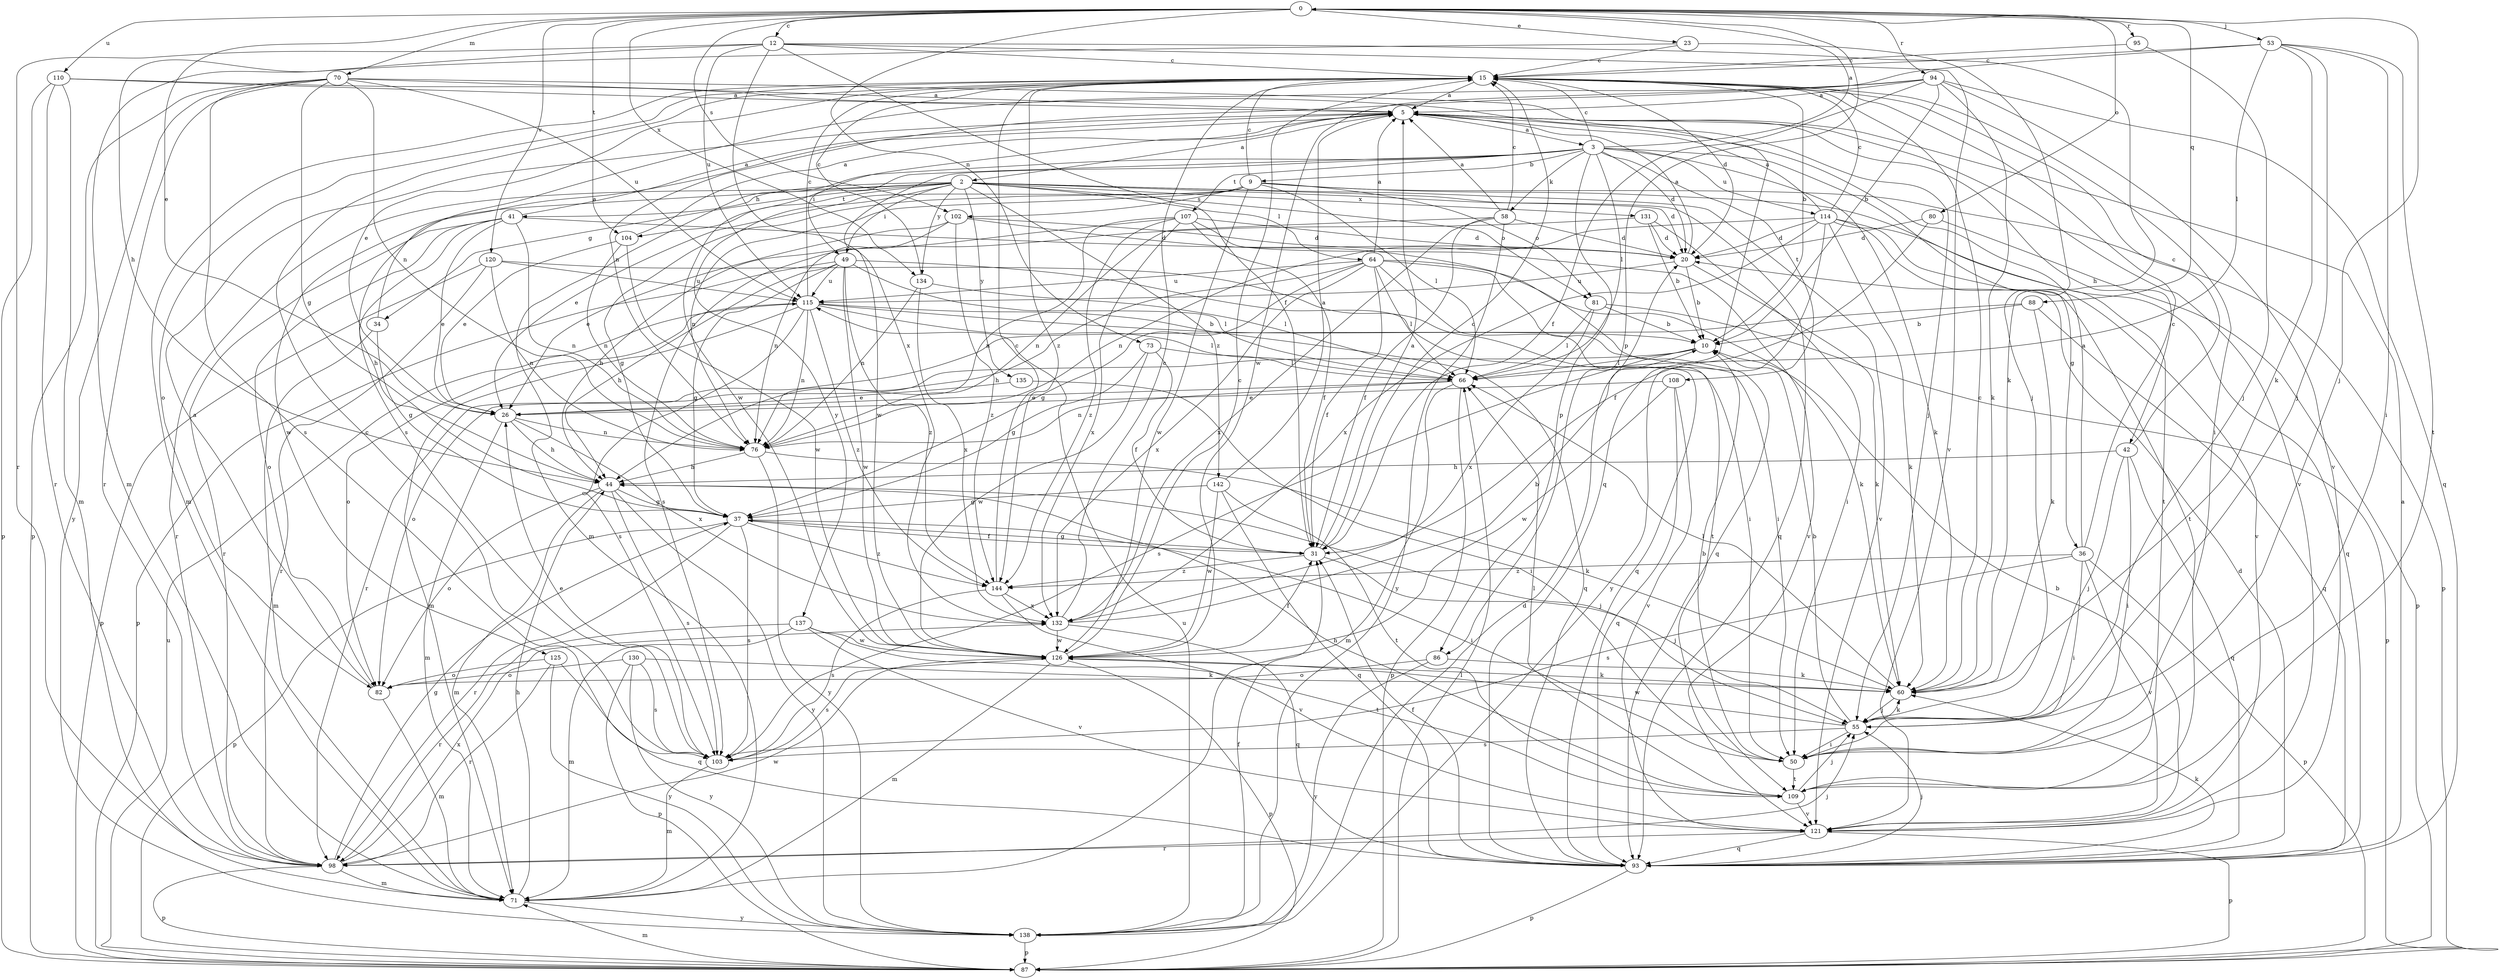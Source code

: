 strict digraph  {
0;
2;
3;
5;
9;
10;
12;
15;
20;
23;
26;
31;
34;
36;
37;
41;
42;
44;
49;
50;
53;
55;
58;
60;
64;
66;
70;
71;
73;
76;
80;
81;
82;
86;
87;
88;
93;
94;
95;
98;
102;
103;
104;
107;
108;
109;
110;
114;
115;
120;
121;
125;
126;
130;
131;
132;
134;
135;
137;
138;
142;
144;
0 -> 12  [label=c];
0 -> 23  [label=e];
0 -> 26  [label=e];
0 -> 53  [label=j];
0 -> 55  [label=j];
0 -> 70  [label=m];
0 -> 73  [label=n];
0 -> 80  [label=o];
0 -> 86  [label=p];
0 -> 88  [label=q];
0 -> 94  [label=r];
0 -> 95  [label=r];
0 -> 102  [label=s];
0 -> 104  [label=t];
0 -> 110  [label=u];
0 -> 120  [label=v];
0 -> 134  [label=x];
2 -> 20  [label=d];
2 -> 34  [label=g];
2 -> 41  [label=h];
2 -> 49  [label=i];
2 -> 64  [label=l];
2 -> 81  [label=o];
2 -> 93  [label=q];
2 -> 98  [label=r];
2 -> 104  [label=t];
2 -> 121  [label=v];
2 -> 125  [label=w];
2 -> 131  [label=x];
2 -> 134  [label=y];
2 -> 135  [label=y];
2 -> 137  [label=y];
2 -> 142  [label=z];
3 -> 0  [label=a];
3 -> 9  [label=b];
3 -> 15  [label=c];
3 -> 20  [label=d];
3 -> 36  [label=g];
3 -> 49  [label=i];
3 -> 58  [label=k];
3 -> 60  [label=k];
3 -> 66  [label=l];
3 -> 71  [label=m];
3 -> 86  [label=p];
3 -> 107  [label=t];
3 -> 108  [label=t];
3 -> 114  [label=u];
3 -> 126  [label=w];
5 -> 2  [label=a];
5 -> 3  [label=a];
5 -> 42  [label=h];
5 -> 121  [label=v];
5 -> 126  [label=w];
9 -> 15  [label=c];
9 -> 26  [label=e];
9 -> 37  [label=g];
9 -> 66  [label=l];
9 -> 76  [label=n];
9 -> 81  [label=o];
9 -> 87  [label=p];
9 -> 102  [label=s];
9 -> 109  [label=t];
9 -> 126  [label=w];
10 -> 66  [label=l];
10 -> 82  [label=o];
10 -> 103  [label=s];
12 -> 15  [label=c];
12 -> 31  [label=f];
12 -> 44  [label=h];
12 -> 60  [label=k];
12 -> 98  [label=r];
12 -> 115  [label=u];
12 -> 121  [label=v];
12 -> 132  [label=x];
15 -> 5  [label=a];
15 -> 10  [label=b];
15 -> 20  [label=d];
15 -> 26  [label=e];
15 -> 50  [label=i];
15 -> 71  [label=m];
15 -> 82  [label=o];
15 -> 144  [label=z];
20 -> 5  [label=a];
20 -> 10  [label=b];
20 -> 60  [label=k];
20 -> 115  [label=u];
23 -> 15  [label=c];
23 -> 55  [label=j];
23 -> 71  [label=m];
26 -> 44  [label=h];
26 -> 71  [label=m];
26 -> 76  [label=n];
26 -> 132  [label=x];
31 -> 5  [label=a];
31 -> 15  [label=c];
31 -> 37  [label=g];
31 -> 55  [label=j];
31 -> 144  [label=z];
34 -> 5  [label=a];
34 -> 37  [label=g];
34 -> 71  [label=m];
36 -> 5  [label=a];
36 -> 15  [label=c];
36 -> 50  [label=i];
36 -> 87  [label=p];
36 -> 103  [label=s];
36 -> 121  [label=v];
36 -> 144  [label=z];
37 -> 31  [label=f];
37 -> 50  [label=i];
37 -> 87  [label=p];
37 -> 98  [label=r];
37 -> 103  [label=s];
37 -> 144  [label=z];
41 -> 5  [label=a];
41 -> 20  [label=d];
41 -> 26  [label=e];
41 -> 44  [label=h];
41 -> 76  [label=n];
41 -> 82  [label=o];
41 -> 98  [label=r];
42 -> 15  [label=c];
42 -> 44  [label=h];
42 -> 50  [label=i];
42 -> 55  [label=j];
42 -> 93  [label=q];
44 -> 37  [label=g];
44 -> 55  [label=j];
44 -> 71  [label=m];
44 -> 82  [label=o];
44 -> 103  [label=s];
44 -> 138  [label=y];
49 -> 37  [label=g];
49 -> 44  [label=h];
49 -> 66  [label=l];
49 -> 87  [label=p];
49 -> 93  [label=q];
49 -> 115  [label=u];
49 -> 126  [label=w];
49 -> 144  [label=z];
50 -> 10  [label=b];
50 -> 109  [label=t];
53 -> 15  [label=c];
53 -> 50  [label=i];
53 -> 55  [label=j];
53 -> 60  [label=k];
53 -> 66  [label=l];
53 -> 109  [label=t];
53 -> 126  [label=w];
55 -> 10  [label=b];
55 -> 50  [label=i];
55 -> 60  [label=k];
55 -> 103  [label=s];
55 -> 126  [label=w];
58 -> 5  [label=a];
58 -> 15  [label=c];
58 -> 20  [label=d];
58 -> 31  [label=f];
58 -> 76  [label=n];
58 -> 132  [label=x];
58 -> 138  [label=y];
60 -> 15  [label=c];
60 -> 55  [label=j];
60 -> 66  [label=l];
64 -> 5  [label=a];
64 -> 31  [label=f];
64 -> 37  [label=g];
64 -> 44  [label=h];
64 -> 50  [label=i];
64 -> 60  [label=k];
64 -> 66  [label=l];
64 -> 109  [label=t];
64 -> 115  [label=u];
64 -> 132  [label=x];
66 -> 26  [label=e];
66 -> 71  [label=m];
66 -> 76  [label=n];
66 -> 87  [label=p];
70 -> 5  [label=a];
70 -> 37  [label=g];
70 -> 55  [label=j];
70 -> 76  [label=n];
70 -> 87  [label=p];
70 -> 98  [label=r];
70 -> 103  [label=s];
70 -> 115  [label=u];
70 -> 138  [label=y];
71 -> 44  [label=h];
71 -> 138  [label=y];
73 -> 31  [label=f];
73 -> 37  [label=g];
73 -> 66  [label=l];
73 -> 126  [label=w];
76 -> 44  [label=h];
76 -> 60  [label=k];
76 -> 138  [label=y];
80 -> 20  [label=d];
80 -> 31  [label=f];
80 -> 87  [label=p];
81 -> 10  [label=b];
81 -> 66  [label=l];
81 -> 87  [label=p];
81 -> 132  [label=x];
82 -> 5  [label=a];
82 -> 71  [label=m];
86 -> 60  [label=k];
86 -> 82  [label=o];
86 -> 138  [label=y];
87 -> 66  [label=l];
87 -> 71  [label=m];
87 -> 115  [label=u];
88 -> 10  [label=b];
88 -> 60  [label=k];
88 -> 93  [label=q];
88 -> 98  [label=r];
93 -> 5  [label=a];
93 -> 20  [label=d];
93 -> 31  [label=f];
93 -> 55  [label=j];
93 -> 60  [label=k];
93 -> 87  [label=p];
94 -> 5  [label=a];
94 -> 10  [label=b];
94 -> 31  [label=f];
94 -> 60  [label=k];
94 -> 76  [label=n];
94 -> 93  [label=q];
94 -> 103  [label=s];
94 -> 121  [label=v];
95 -> 15  [label=c];
95 -> 55  [label=j];
98 -> 37  [label=g];
98 -> 55  [label=j];
98 -> 71  [label=m];
98 -> 87  [label=p];
98 -> 126  [label=w];
98 -> 132  [label=x];
102 -> 20  [label=d];
102 -> 26  [label=e];
102 -> 76  [label=n];
102 -> 93  [label=q];
102 -> 144  [label=z];
103 -> 15  [label=c];
103 -> 26  [label=e];
103 -> 71  [label=m];
104 -> 5  [label=a];
104 -> 26  [label=e];
104 -> 76  [label=n];
104 -> 126  [label=w];
107 -> 20  [label=d];
107 -> 31  [label=f];
107 -> 44  [label=h];
107 -> 76  [label=n];
107 -> 121  [label=v];
107 -> 132  [label=x];
107 -> 144  [label=z];
108 -> 26  [label=e];
108 -> 93  [label=q];
108 -> 121  [label=v];
108 -> 126  [label=w];
109 -> 44  [label=h];
109 -> 55  [label=j];
109 -> 66  [label=l];
109 -> 121  [label=v];
110 -> 5  [label=a];
110 -> 71  [label=m];
110 -> 87  [label=p];
110 -> 93  [label=q];
110 -> 98  [label=r];
114 -> 5  [label=a];
114 -> 15  [label=c];
114 -> 20  [label=d];
114 -> 60  [label=k];
114 -> 76  [label=n];
114 -> 93  [label=q];
114 -> 109  [label=t];
114 -> 121  [label=v];
114 -> 132  [label=x];
114 -> 138  [label=y];
115 -> 10  [label=b];
115 -> 15  [label=c];
115 -> 66  [label=l];
115 -> 71  [label=m];
115 -> 76  [label=n];
115 -> 82  [label=o];
115 -> 93  [label=q];
115 -> 103  [label=s];
115 -> 144  [label=z];
120 -> 50  [label=i];
120 -> 76  [label=n];
120 -> 87  [label=p];
120 -> 98  [label=r];
120 -> 115  [label=u];
121 -> 10  [label=b];
121 -> 87  [label=p];
121 -> 93  [label=q];
121 -> 98  [label=r];
125 -> 82  [label=o];
125 -> 93  [label=q];
125 -> 98  [label=r];
125 -> 138  [label=y];
126 -> 15  [label=c];
126 -> 31  [label=f];
126 -> 60  [label=k];
126 -> 71  [label=m];
126 -> 87  [label=p];
126 -> 103  [label=s];
130 -> 60  [label=k];
130 -> 82  [label=o];
130 -> 87  [label=p];
130 -> 103  [label=s];
130 -> 138  [label=y];
131 -> 10  [label=b];
131 -> 20  [label=d];
131 -> 50  [label=i];
131 -> 103  [label=s];
132 -> 10  [label=b];
132 -> 15  [label=c];
132 -> 93  [label=q];
132 -> 126  [label=w];
134 -> 15  [label=c];
134 -> 66  [label=l];
134 -> 76  [label=n];
134 -> 132  [label=x];
135 -> 26  [label=e];
135 -> 50  [label=i];
137 -> 71  [label=m];
137 -> 98  [label=r];
137 -> 109  [label=t];
137 -> 121  [label=v];
137 -> 126  [label=w];
138 -> 20  [label=d];
138 -> 31  [label=f];
138 -> 87  [label=p];
138 -> 115  [label=u];
142 -> 5  [label=a];
142 -> 37  [label=g];
142 -> 93  [label=q];
142 -> 109  [label=t];
142 -> 126  [label=w];
144 -> 15  [label=c];
144 -> 103  [label=s];
144 -> 121  [label=v];
144 -> 132  [label=x];
}
